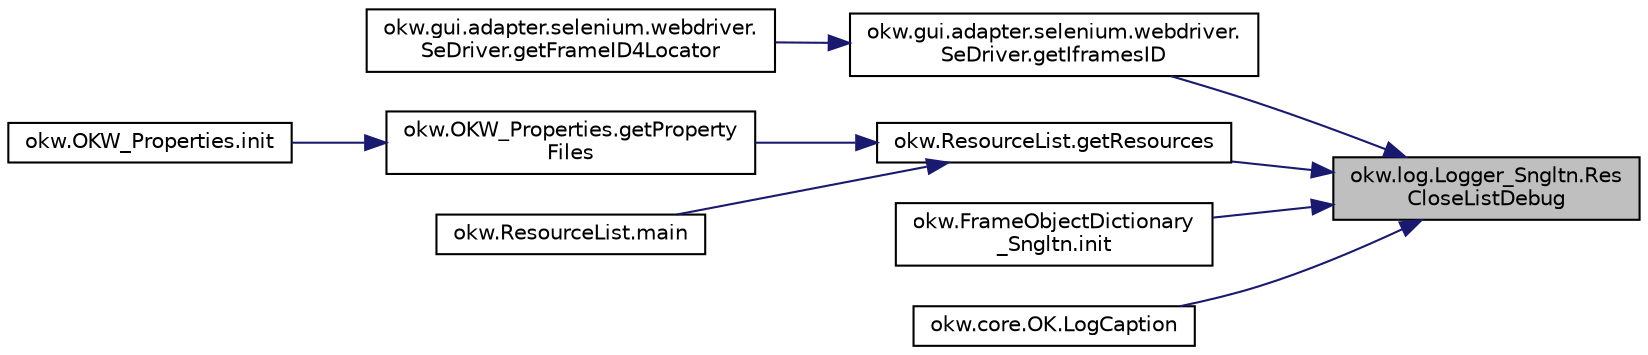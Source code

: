 digraph "okw.log.Logger_Sngltn.ResCloseListDebug"
{
 // INTERACTIVE_SVG=YES
 // LATEX_PDF_SIZE
  edge [fontname="Helvetica",fontsize="10",labelfontname="Helvetica",labelfontsize="10"];
  node [fontname="Helvetica",fontsize="10",shape=record];
  rankdir="RL";
  Node1 [label="okw.log.Logger_Sngltn.Res\lCloseListDebug",height=0.2,width=0.4,color="black", fillcolor="grey75", style="filled", fontcolor="black",tooltip="Closes a hierarchical level in the results file that was opened with ResOpenList."];
  Node1 -> Node2 [dir="back",color="midnightblue",fontsize="10",style="solid",fontname="Helvetica"];
  Node2 [label="okw.gui.adapter.selenium.webdriver.\lSeDriver.getIframesID",height=0.2,width=0.4,color="black", fillcolor="white", style="filled",URL="$classokw_1_1gui_1_1adapter_1_1selenium_1_1webdriver_1_1_se_driver.html#af906ec51472e5852cc4c0ccec2b388a5",tooltip="Ermittelt alle iFrames im aktuellen HTML und erstellt eine liste der iFrame-ID´s."];
  Node2 -> Node3 [dir="back",color="midnightblue",fontsize="10",style="solid",fontname="Helvetica"];
  Node3 [label="okw.gui.adapter.selenium.webdriver.\lSeDriver.getFrameID4Locator",height=0.2,width=0.4,color="black", fillcolor="white", style="filled",URL="$classokw_1_1gui_1_1adapter_1_1selenium_1_1webdriver_1_1_se_driver.html#ab605fb006ccd0bae5a6684e18085de75",tooltip="Ermittelt die iFrame ID zum gegeben Lokator fpsLocator."];
  Node1 -> Node4 [dir="back",color="midnightblue",fontsize="10",style="solid",fontname="Helvetica"];
  Node4 [label="okw.ResourceList.getResources",height=0.2,width=0.4,color="black", fillcolor="white", style="filled",URL="$classokw_1_1_resource_list.html#ab5ff31b4dfa13bac57193c489aebd261",tooltip="for all elements of java.class.path get a Collection of resources Pattern pattern = Pattern...."];
  Node4 -> Node5 [dir="back",color="midnightblue",fontsize="10",style="solid",fontname="Helvetica"];
  Node5 [label="okw.OKW_Properties.getProperty\lFiles",height=0.2,width=0.4,color="black", fillcolor="white", style="filled",URL="$classokw_1_1_o_k_w___properties.html#ae142680bdd0cbb29887c374bc8659b0b",tooltip="Es werden die Properties aus dem reasource Verzeichniss geladen."];
  Node5 -> Node6 [dir="back",color="midnightblue",fontsize="10",style="solid",fontname="Helvetica"];
  Node6 [label="okw.OKW_Properties.init",height=0.2,width=0.4,color="black", fillcolor="white", style="filled",URL="$classokw_1_1_o_k_w___properties.html#a8a4294aa27bf9f4f49e9f1991022d5c8",tooltip="Initialisiert diese Klasse:"];
  Node4 -> Node7 [dir="back",color="midnightblue",fontsize="10",style="solid",fontname="Helvetica"];
  Node7 [label="okw.ResourceList.main",height=0.2,width=0.4,color="black", fillcolor="white", style="filled",URL="$classokw_1_1_resource_list.html#a0ec6f5b48772aca1da975ba94b9c15f6",tooltip="list the resources that match args[0]"];
  Node1 -> Node8 [dir="back",color="midnightblue",fontsize="10",style="solid",fontname="Helvetica"];
  Node8 [label="okw.FrameObjectDictionary\l_Sngltn.init",height=0.2,width=0.4,color="black", fillcolor="white", style="filled",URL="$classokw_1_1_frame_object_dictionary___sngltn.html#a905bac544e5962ae15dfe1c1c50f2467",tooltip="Methode initialisiert diese Klasse."];
  Node1 -> Node9 [dir="back",color="midnightblue",fontsize="10",style="solid",fontname="Helvetica"];
  Node9 [label="okw.core.OK.LogCaption",height=0.2,width=0.4,color="black", fillcolor="white", style="filled",URL="$classokw_1_1core_1_1_o_k.html#a2469f6149bc2c4540c48edd8facbb5c0",tooltip="Gibt die Caption eines GUI-Objektes in den Testergebnissen aus."];
}
